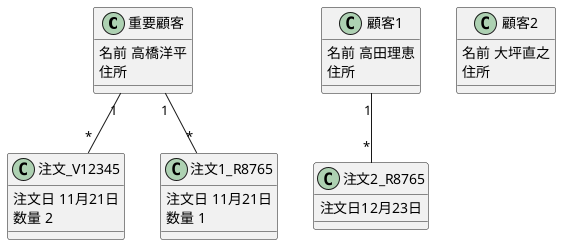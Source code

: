 @startuml 演習3-7_OBJ_注文のオブジェクト図
class 重要顧客{
    名前 高橋洋平
    住所
}

class 顧客1{
    名前 高田理恵
    住所
}

class 顧客2{
    名前 大坪直之
    住所
}

class 注文_V12345{
    注文日 11月21日
    数量 2
}

class 注文1_R8765{
    注文日 11月21日
    数量 1
}

class 注文2_R8765{
    注文日12月23日
}
重要顧客 "1"--"*"注文_V12345
重要顧客 "1"--"*"注文1_R8765
顧客1 "1"--"*"注文2_R8765

@enduml